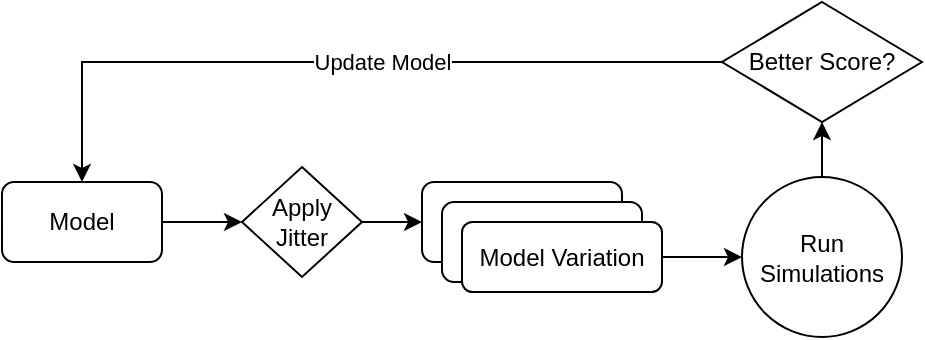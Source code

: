 <mxfile version="15.8.7" type="device"><diagram id="D6sXO8jNv8dBN1UNEItQ" name="Page-1"><mxGraphModel dx="1102" dy="1025" grid="1" gridSize="10" guides="1" tooltips="1" connect="1" arrows="1" fold="1" page="1" pageScale="1" pageWidth="850" pageHeight="1100" math="0" shadow="0"><root><mxCell id="0"/><mxCell id="1" parent="0"/><mxCell id="wmQKBjwm14i4v_Y1Yvsr-13" style="edgeStyle=orthogonalEdgeStyle;rounded=0;orthogonalLoop=1;jettySize=auto;html=1;entryX=0;entryY=0.5;entryDx=0;entryDy=0;" edge="1" parent="1" source="wmQKBjwm14i4v_Y1Yvsr-3" target="wmQKBjwm14i4v_Y1Yvsr-6"><mxGeometry relative="1" as="geometry"><mxPoint x="260" y="310" as="targetPoint"/></mxGeometry></mxCell><mxCell id="wmQKBjwm14i4v_Y1Yvsr-3" value="Apply Jitter" style="rhombus;whiteSpace=wrap;html=1;" vertex="1" parent="1"><mxGeometry x="190" y="282.5" width="60" height="55" as="geometry"/></mxCell><mxCell id="wmQKBjwm14i4v_Y1Yvsr-15" style="edgeStyle=orthogonalEdgeStyle;rounded=0;orthogonalLoop=1;jettySize=auto;html=1;entryX=0.5;entryY=1;entryDx=0;entryDy=0;" edge="1" parent="1" source="wmQKBjwm14i4v_Y1Yvsr-4" target="wmQKBjwm14i4v_Y1Yvsr-9"><mxGeometry relative="1" as="geometry"/></mxCell><mxCell id="wmQKBjwm14i4v_Y1Yvsr-4" value="Run Simulations" style="ellipse;whiteSpace=wrap;html=1;" vertex="1" parent="1"><mxGeometry x="440" y="287.5" width="80" height="80" as="geometry"/></mxCell><mxCell id="wmQKBjwm14i4v_Y1Yvsr-12" style="edgeStyle=orthogonalEdgeStyle;rounded=0;orthogonalLoop=1;jettySize=auto;html=1;entryX=0;entryY=0.5;entryDx=0;entryDy=0;" edge="1" parent="1" source="wmQKBjwm14i4v_Y1Yvsr-5" target="wmQKBjwm14i4v_Y1Yvsr-3"><mxGeometry relative="1" as="geometry"/></mxCell><mxCell id="wmQKBjwm14i4v_Y1Yvsr-5" value="Model" style="rounded=1;whiteSpace=wrap;html=1;" vertex="1" parent="1"><mxGeometry x="70" y="290" width="80" height="40" as="geometry"/></mxCell><mxCell id="wmQKBjwm14i4v_Y1Yvsr-6" value="Model Variation" style="rounded=1;whiteSpace=wrap;html=1;" vertex="1" parent="1"><mxGeometry x="280" y="290" width="100" height="40" as="geometry"/></mxCell><mxCell id="wmQKBjwm14i4v_Y1Yvsr-7" value="Model Variation" style="rounded=1;whiteSpace=wrap;html=1;" vertex="1" parent="1"><mxGeometry x="290" y="300" width="100" height="40" as="geometry"/></mxCell><mxCell id="wmQKBjwm14i4v_Y1Yvsr-16" style="edgeStyle=orthogonalEdgeStyle;rounded=0;orthogonalLoop=1;jettySize=auto;html=1;exitX=1;exitY=0.5;exitDx=0;exitDy=0;entryX=0;entryY=0.5;entryDx=0;entryDy=0;" edge="1" parent="1" source="wmQKBjwm14i4v_Y1Yvsr-8" target="wmQKBjwm14i4v_Y1Yvsr-4"><mxGeometry relative="1" as="geometry"/></mxCell><mxCell id="wmQKBjwm14i4v_Y1Yvsr-8" value="Model Variation" style="rounded=1;whiteSpace=wrap;html=1;" vertex="1" parent="1"><mxGeometry x="300" y="310" width="100" height="35" as="geometry"/></mxCell><mxCell id="wmQKBjwm14i4v_Y1Yvsr-10" style="edgeStyle=orthogonalEdgeStyle;rounded=0;orthogonalLoop=1;jettySize=auto;html=1;entryX=0.5;entryY=0;entryDx=0;entryDy=0;" edge="1" parent="1" source="wmQKBjwm14i4v_Y1Yvsr-9" target="wmQKBjwm14i4v_Y1Yvsr-5"><mxGeometry relative="1" as="geometry"/></mxCell><mxCell id="wmQKBjwm14i4v_Y1Yvsr-11" value="Update Model" style="edgeLabel;html=1;align=center;verticalAlign=middle;resizable=0;points=[];" vertex="1" connectable="0" parent="wmQKBjwm14i4v_Y1Yvsr-10"><mxGeometry x="0.19" y="-3" relative="1" as="geometry"><mxPoint x="56" y="3" as="offset"/></mxGeometry></mxCell><mxCell id="wmQKBjwm14i4v_Y1Yvsr-9" value="Better Score?" style="rhombus;whiteSpace=wrap;html=1;" vertex="1" parent="1"><mxGeometry x="430" y="200" width="100" height="60" as="geometry"/></mxCell></root></mxGraphModel></diagram></mxfile>